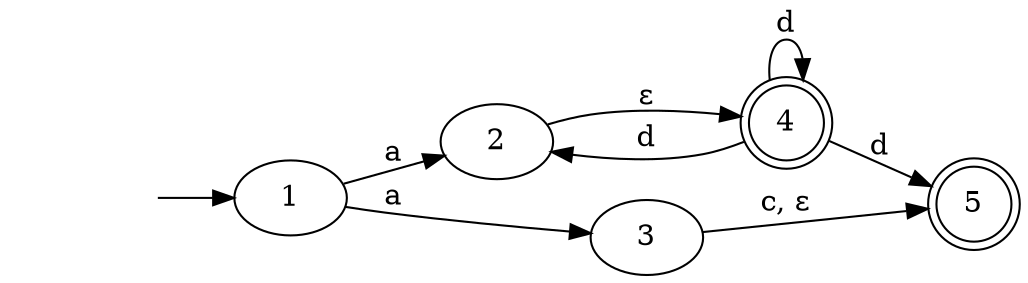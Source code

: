 digraph {
    rankdir="LR";

    entry [style=invis];
    4, 5 [shape=doublecircle];

    entry -> 1;
    1 -> 2, 3 [label="a"];
    2 -> 4 [label=<&epsilon;>];
    4 -> 2, 5, 4 [label="d"];
    3 -> 5 [label=<c, &epsilon;>];
}
